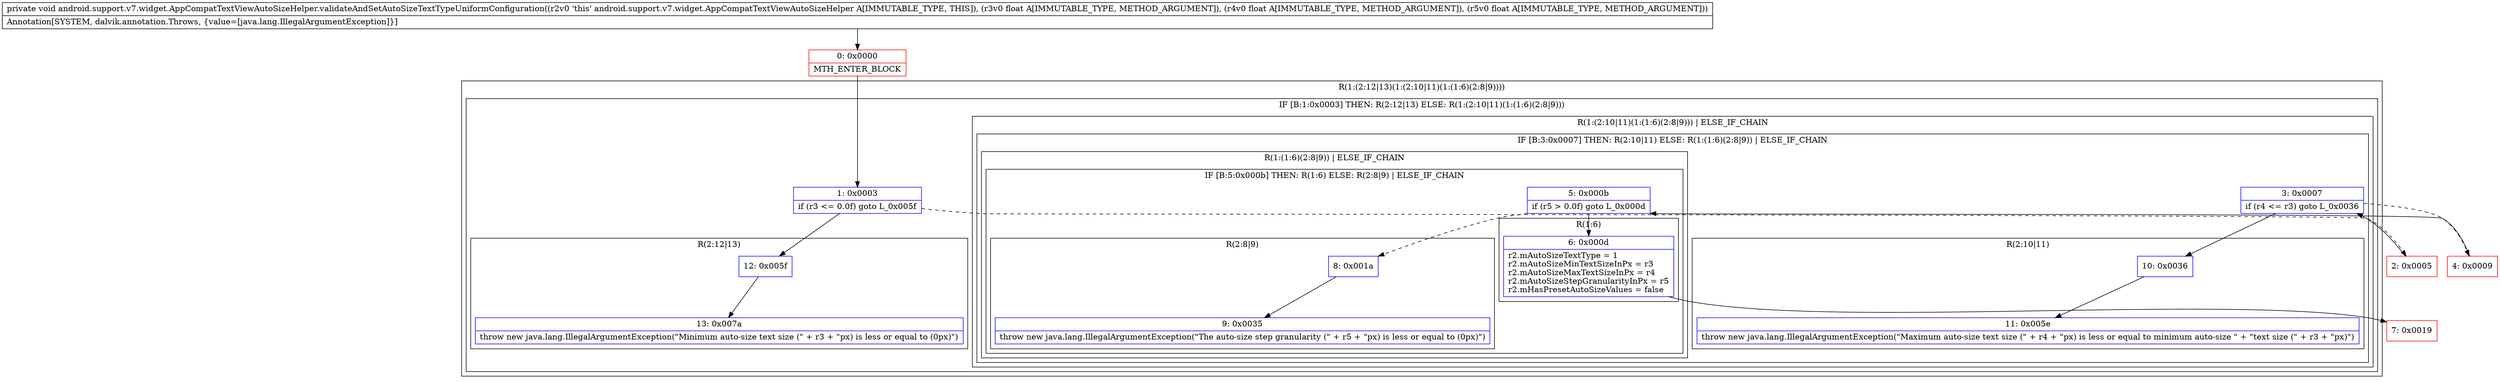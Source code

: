 digraph "CFG forandroid.support.v7.widget.AppCompatTextViewAutoSizeHelper.validateAndSetAutoSizeTextTypeUniformConfiguration(FFF)V" {
subgraph cluster_Region_1624214481 {
label = "R(1:(2:12|13)(1:(2:10|11)(1:(1:6)(2:8|9))))";
node [shape=record,color=blue];
subgraph cluster_IfRegion_1294942619 {
label = "IF [B:1:0x0003] THEN: R(2:12|13) ELSE: R(1:(2:10|11)(1:(1:6)(2:8|9)))";
node [shape=record,color=blue];
Node_1 [shape=record,label="{1\:\ 0x0003|if (r3 \<= 0.0f) goto L_0x005f\l}"];
subgraph cluster_Region_762321994 {
label = "R(2:12|13)";
node [shape=record,color=blue];
Node_12 [shape=record,label="{12\:\ 0x005f}"];
Node_13 [shape=record,label="{13\:\ 0x007a|throw new java.lang.IllegalArgumentException(\"Minimum auto\-size text size (\" + r3 + \"px) is less or equal to (0px)\")\l}"];
}
subgraph cluster_Region_1283799810 {
label = "R(1:(2:10|11)(1:(1:6)(2:8|9))) | ELSE_IF_CHAIN\l";
node [shape=record,color=blue];
subgraph cluster_IfRegion_1342746688 {
label = "IF [B:3:0x0007] THEN: R(2:10|11) ELSE: R(1:(1:6)(2:8|9)) | ELSE_IF_CHAIN\l";
node [shape=record,color=blue];
Node_3 [shape=record,label="{3\:\ 0x0007|if (r4 \<= r3) goto L_0x0036\l}"];
subgraph cluster_Region_1729892419 {
label = "R(2:10|11)";
node [shape=record,color=blue];
Node_10 [shape=record,label="{10\:\ 0x0036}"];
Node_11 [shape=record,label="{11\:\ 0x005e|throw new java.lang.IllegalArgumentException(\"Maximum auto\-size text size (\" + r4 + \"px) is less or equal to minimum auto\-size \" + \"text size (\" + r3 + \"px)\")\l}"];
}
subgraph cluster_Region_1252250278 {
label = "R(1:(1:6)(2:8|9)) | ELSE_IF_CHAIN\l";
node [shape=record,color=blue];
subgraph cluster_IfRegion_790347227 {
label = "IF [B:5:0x000b] THEN: R(1:6) ELSE: R(2:8|9) | ELSE_IF_CHAIN\l";
node [shape=record,color=blue];
Node_5 [shape=record,label="{5\:\ 0x000b|if (r5 \> 0.0f) goto L_0x000d\l}"];
subgraph cluster_Region_973374152 {
label = "R(1:6)";
node [shape=record,color=blue];
Node_6 [shape=record,label="{6\:\ 0x000d|r2.mAutoSizeTextType = 1\lr2.mAutoSizeMinTextSizeInPx = r3\lr2.mAutoSizeMaxTextSizeInPx = r4\lr2.mAutoSizeStepGranularityInPx = r5\lr2.mHasPresetAutoSizeValues = false\l}"];
}
subgraph cluster_Region_1033700291 {
label = "R(2:8|9)";
node [shape=record,color=blue];
Node_8 [shape=record,label="{8\:\ 0x001a}"];
Node_9 [shape=record,label="{9\:\ 0x0035|throw new java.lang.IllegalArgumentException(\"The auto\-size step granularity (\" + r5 + \"px) is less or equal to (0px)\")\l}"];
}
}
}
}
}
}
}
Node_0 [shape=record,color=red,label="{0\:\ 0x0000|MTH_ENTER_BLOCK\l}"];
Node_2 [shape=record,color=red,label="{2\:\ 0x0005}"];
Node_4 [shape=record,color=red,label="{4\:\ 0x0009}"];
Node_7 [shape=record,color=red,label="{7\:\ 0x0019}"];
MethodNode[shape=record,label="{private void android.support.v7.widget.AppCompatTextViewAutoSizeHelper.validateAndSetAutoSizeTextTypeUniformConfiguration((r2v0 'this' android.support.v7.widget.AppCompatTextViewAutoSizeHelper A[IMMUTABLE_TYPE, THIS]), (r3v0 float A[IMMUTABLE_TYPE, METHOD_ARGUMENT]), (r4v0 float A[IMMUTABLE_TYPE, METHOD_ARGUMENT]), (r5v0 float A[IMMUTABLE_TYPE, METHOD_ARGUMENT]))  | Annotation[SYSTEM, dalvik.annotation.Throws, \{value=[java.lang.IllegalArgumentException]\}]\l}"];
MethodNode -> Node_0;
Node_1 -> Node_2[style=dashed];
Node_1 -> Node_12;
Node_12 -> Node_13;
Node_3 -> Node_4[style=dashed];
Node_3 -> Node_10;
Node_10 -> Node_11;
Node_5 -> Node_6;
Node_5 -> Node_8[style=dashed];
Node_6 -> Node_7;
Node_8 -> Node_9;
Node_0 -> Node_1;
Node_2 -> Node_3;
Node_4 -> Node_5;
}

